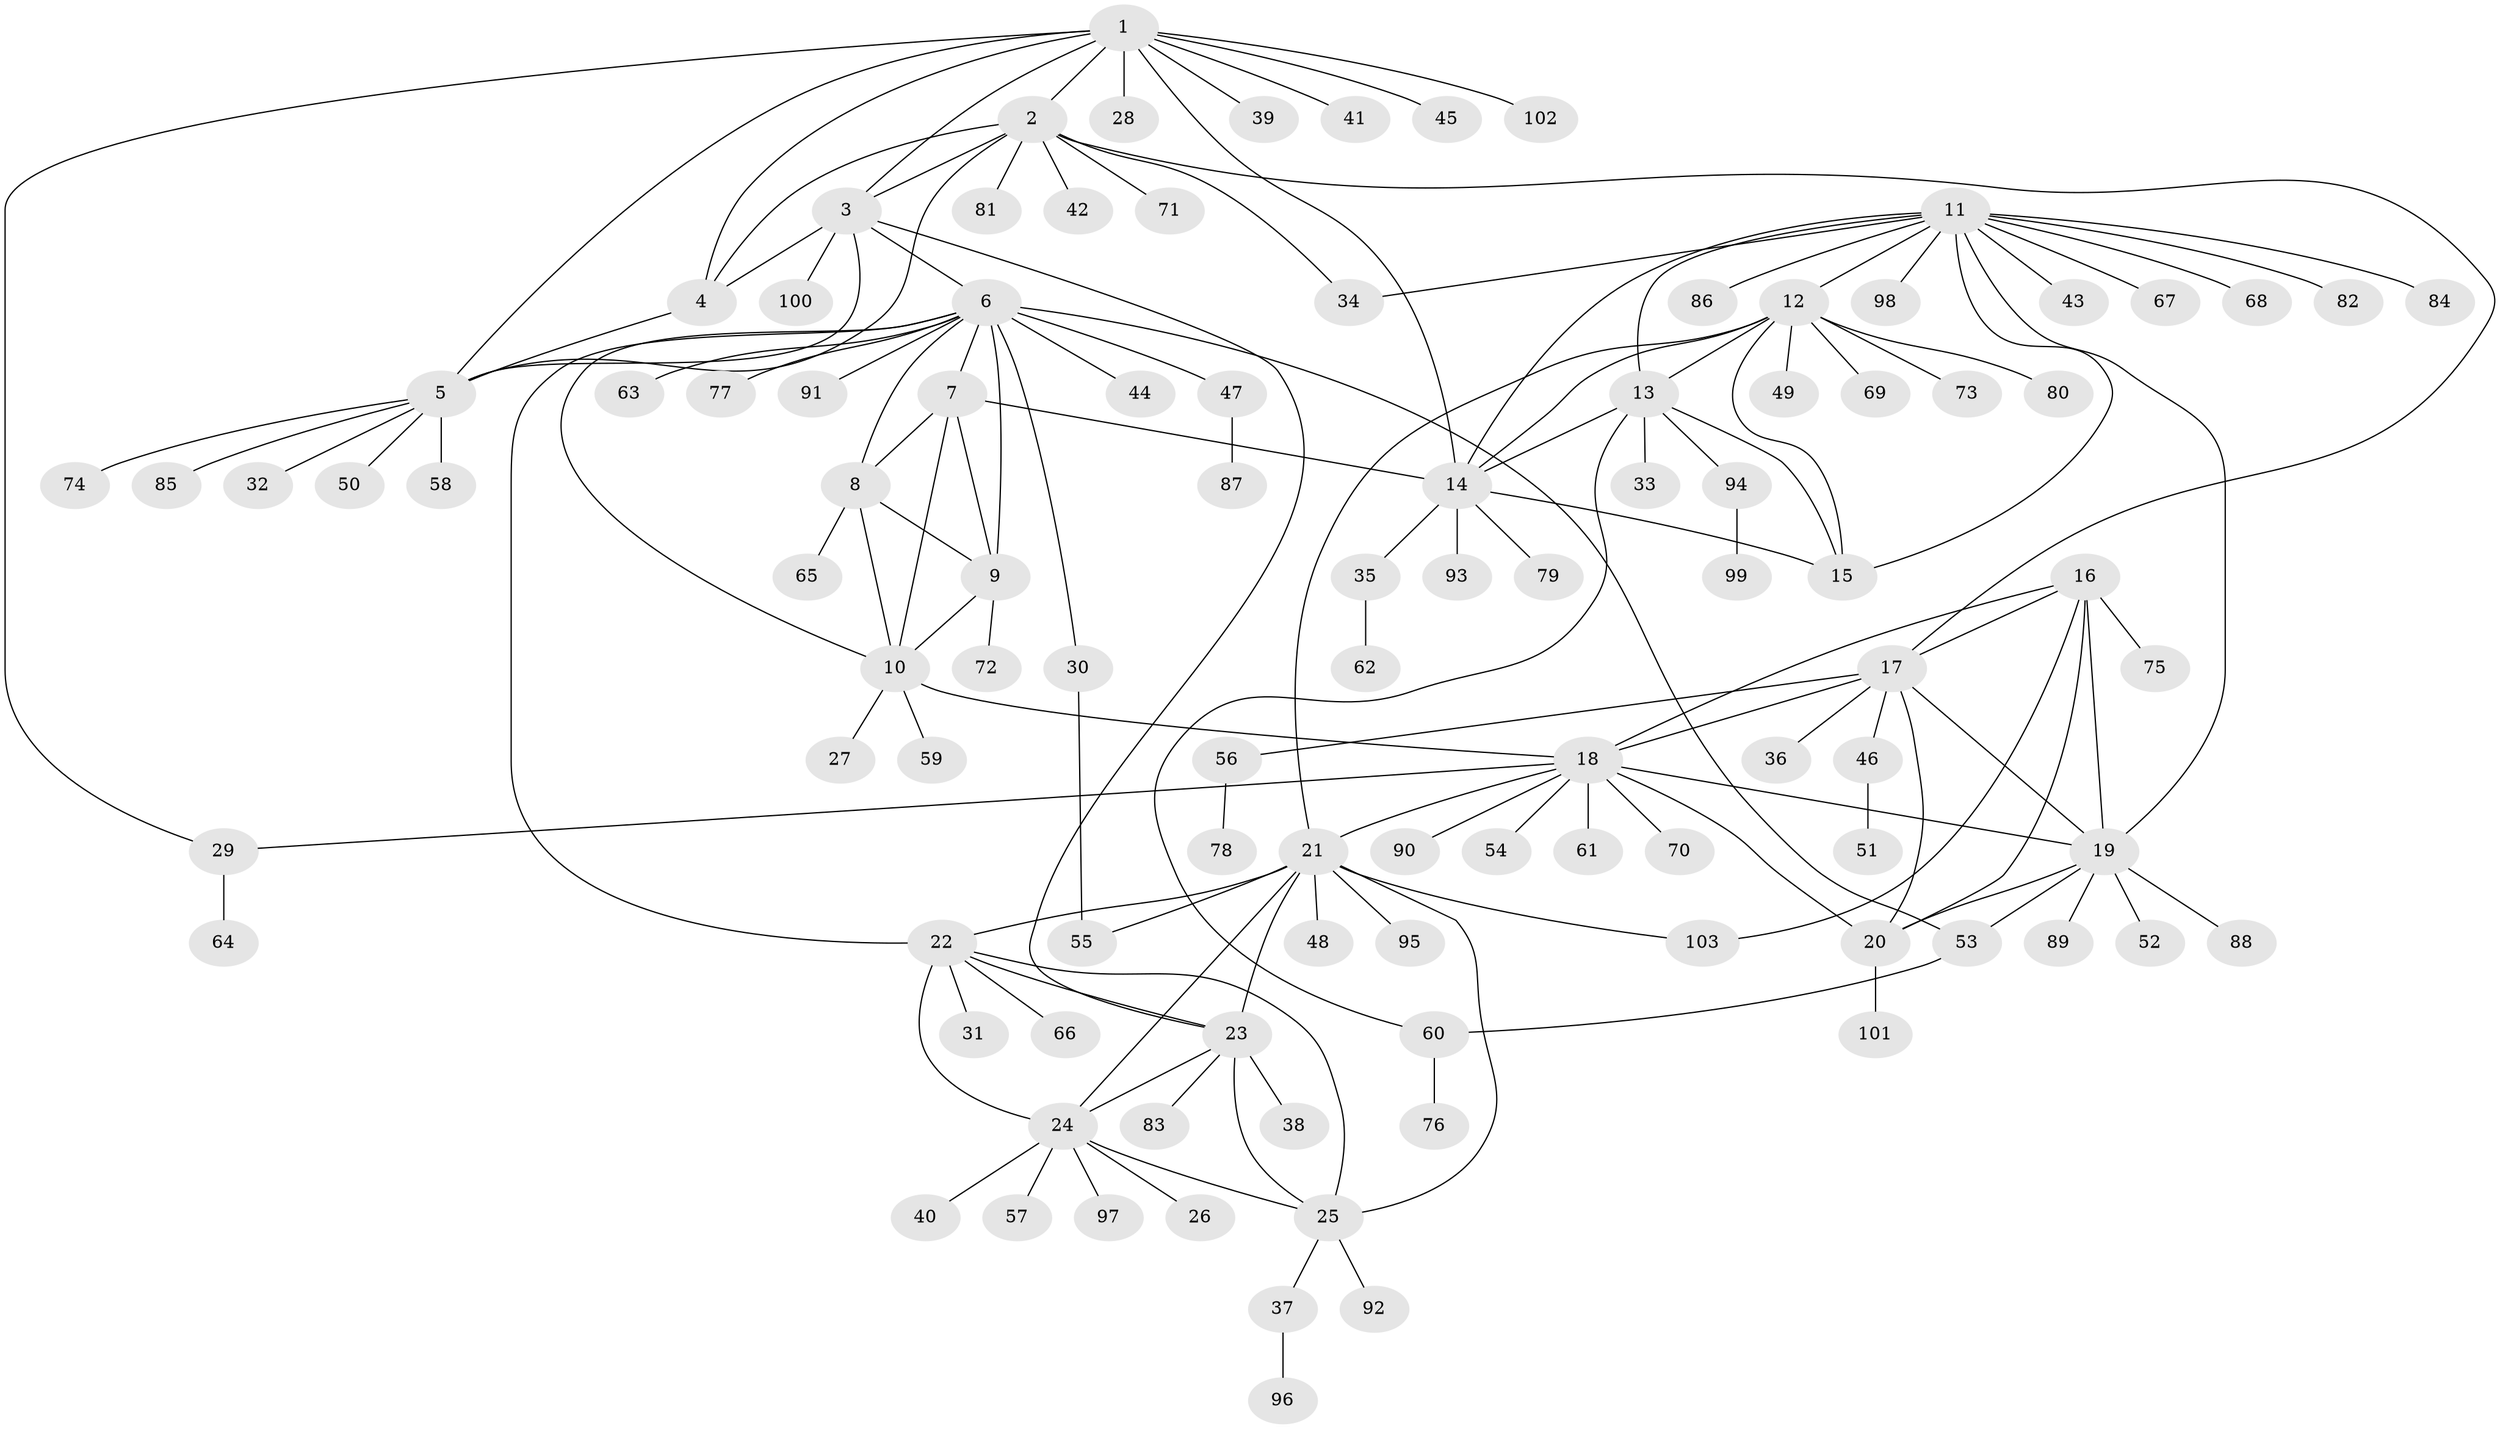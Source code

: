 // coarse degree distribution, {10: 0.01282051282051282, 7: 0.0641025641025641, 5: 0.038461538461538464, 11: 0.02564102564102564, 4: 0.02564102564102564, 3: 0.038461538461538464, 8: 0.02564102564102564, 15: 0.01282051282051282, 9: 0.01282051282051282, 6: 0.01282051282051282, 1: 0.6538461538461539, 2: 0.07692307692307693}
// Generated by graph-tools (version 1.1) at 2025/42/03/06/25 10:42:09]
// undirected, 103 vertices, 144 edges
graph export_dot {
graph [start="1"]
  node [color=gray90,style=filled];
  1;
  2;
  3;
  4;
  5;
  6;
  7;
  8;
  9;
  10;
  11;
  12;
  13;
  14;
  15;
  16;
  17;
  18;
  19;
  20;
  21;
  22;
  23;
  24;
  25;
  26;
  27;
  28;
  29;
  30;
  31;
  32;
  33;
  34;
  35;
  36;
  37;
  38;
  39;
  40;
  41;
  42;
  43;
  44;
  45;
  46;
  47;
  48;
  49;
  50;
  51;
  52;
  53;
  54;
  55;
  56;
  57;
  58;
  59;
  60;
  61;
  62;
  63;
  64;
  65;
  66;
  67;
  68;
  69;
  70;
  71;
  72;
  73;
  74;
  75;
  76;
  77;
  78;
  79;
  80;
  81;
  82;
  83;
  84;
  85;
  86;
  87;
  88;
  89;
  90;
  91;
  92;
  93;
  94;
  95;
  96;
  97;
  98;
  99;
  100;
  101;
  102;
  103;
  1 -- 2;
  1 -- 3;
  1 -- 4;
  1 -- 5;
  1 -- 14;
  1 -- 28;
  1 -- 29;
  1 -- 39;
  1 -- 41;
  1 -- 45;
  1 -- 102;
  2 -- 3;
  2 -- 4;
  2 -- 5;
  2 -- 17;
  2 -- 34;
  2 -- 42;
  2 -- 71;
  2 -- 81;
  3 -- 4;
  3 -- 5;
  3 -- 6;
  3 -- 23;
  3 -- 100;
  4 -- 5;
  5 -- 32;
  5 -- 50;
  5 -- 58;
  5 -- 74;
  5 -- 85;
  6 -- 7;
  6 -- 8;
  6 -- 9;
  6 -- 10;
  6 -- 22;
  6 -- 30;
  6 -- 44;
  6 -- 47;
  6 -- 53;
  6 -- 63;
  6 -- 77;
  6 -- 91;
  7 -- 8;
  7 -- 9;
  7 -- 10;
  7 -- 14;
  8 -- 9;
  8 -- 10;
  8 -- 65;
  9 -- 10;
  9 -- 72;
  10 -- 18;
  10 -- 27;
  10 -- 59;
  11 -- 12;
  11 -- 13;
  11 -- 14;
  11 -- 15;
  11 -- 19;
  11 -- 34;
  11 -- 43;
  11 -- 67;
  11 -- 68;
  11 -- 82;
  11 -- 84;
  11 -- 86;
  11 -- 98;
  12 -- 13;
  12 -- 14;
  12 -- 15;
  12 -- 21;
  12 -- 49;
  12 -- 69;
  12 -- 73;
  12 -- 80;
  13 -- 14;
  13 -- 15;
  13 -- 33;
  13 -- 60;
  13 -- 94;
  14 -- 15;
  14 -- 35;
  14 -- 79;
  14 -- 93;
  16 -- 17;
  16 -- 18;
  16 -- 19;
  16 -- 20;
  16 -- 75;
  16 -- 103;
  17 -- 18;
  17 -- 19;
  17 -- 20;
  17 -- 36;
  17 -- 46;
  17 -- 56;
  18 -- 19;
  18 -- 20;
  18 -- 21;
  18 -- 29;
  18 -- 54;
  18 -- 61;
  18 -- 70;
  18 -- 90;
  19 -- 20;
  19 -- 52;
  19 -- 53;
  19 -- 88;
  19 -- 89;
  20 -- 101;
  21 -- 22;
  21 -- 23;
  21 -- 24;
  21 -- 25;
  21 -- 48;
  21 -- 55;
  21 -- 95;
  21 -- 103;
  22 -- 23;
  22 -- 24;
  22 -- 25;
  22 -- 31;
  22 -- 66;
  23 -- 24;
  23 -- 25;
  23 -- 38;
  23 -- 83;
  24 -- 25;
  24 -- 26;
  24 -- 40;
  24 -- 57;
  24 -- 97;
  25 -- 37;
  25 -- 92;
  29 -- 64;
  30 -- 55;
  35 -- 62;
  37 -- 96;
  46 -- 51;
  47 -- 87;
  53 -- 60;
  56 -- 78;
  60 -- 76;
  94 -- 99;
}
